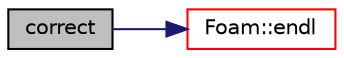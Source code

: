 digraph "correct"
{
  bgcolor="transparent";
  edge [fontname="Helvetica",fontsize="10",labelfontname="Helvetica",labelfontsize="10"];
  node [fontname="Helvetica",fontsize="10",shape=record];
  rankdir="LR";
  Node721 [label="correct",height=0.2,width=0.4,color="black", fillcolor="grey75", style="filled", fontcolor="black"];
  Node721 -> Node722 [color="midnightblue",fontsize="10",style="solid",fontname="Helvetica"];
  Node722 [label="Foam::endl",height=0.2,width=0.4,color="red",URL="$a21851.html#a2db8fe02a0d3909e9351bb4275b23ce4",tooltip="Add newline and flush stream. "];
}

